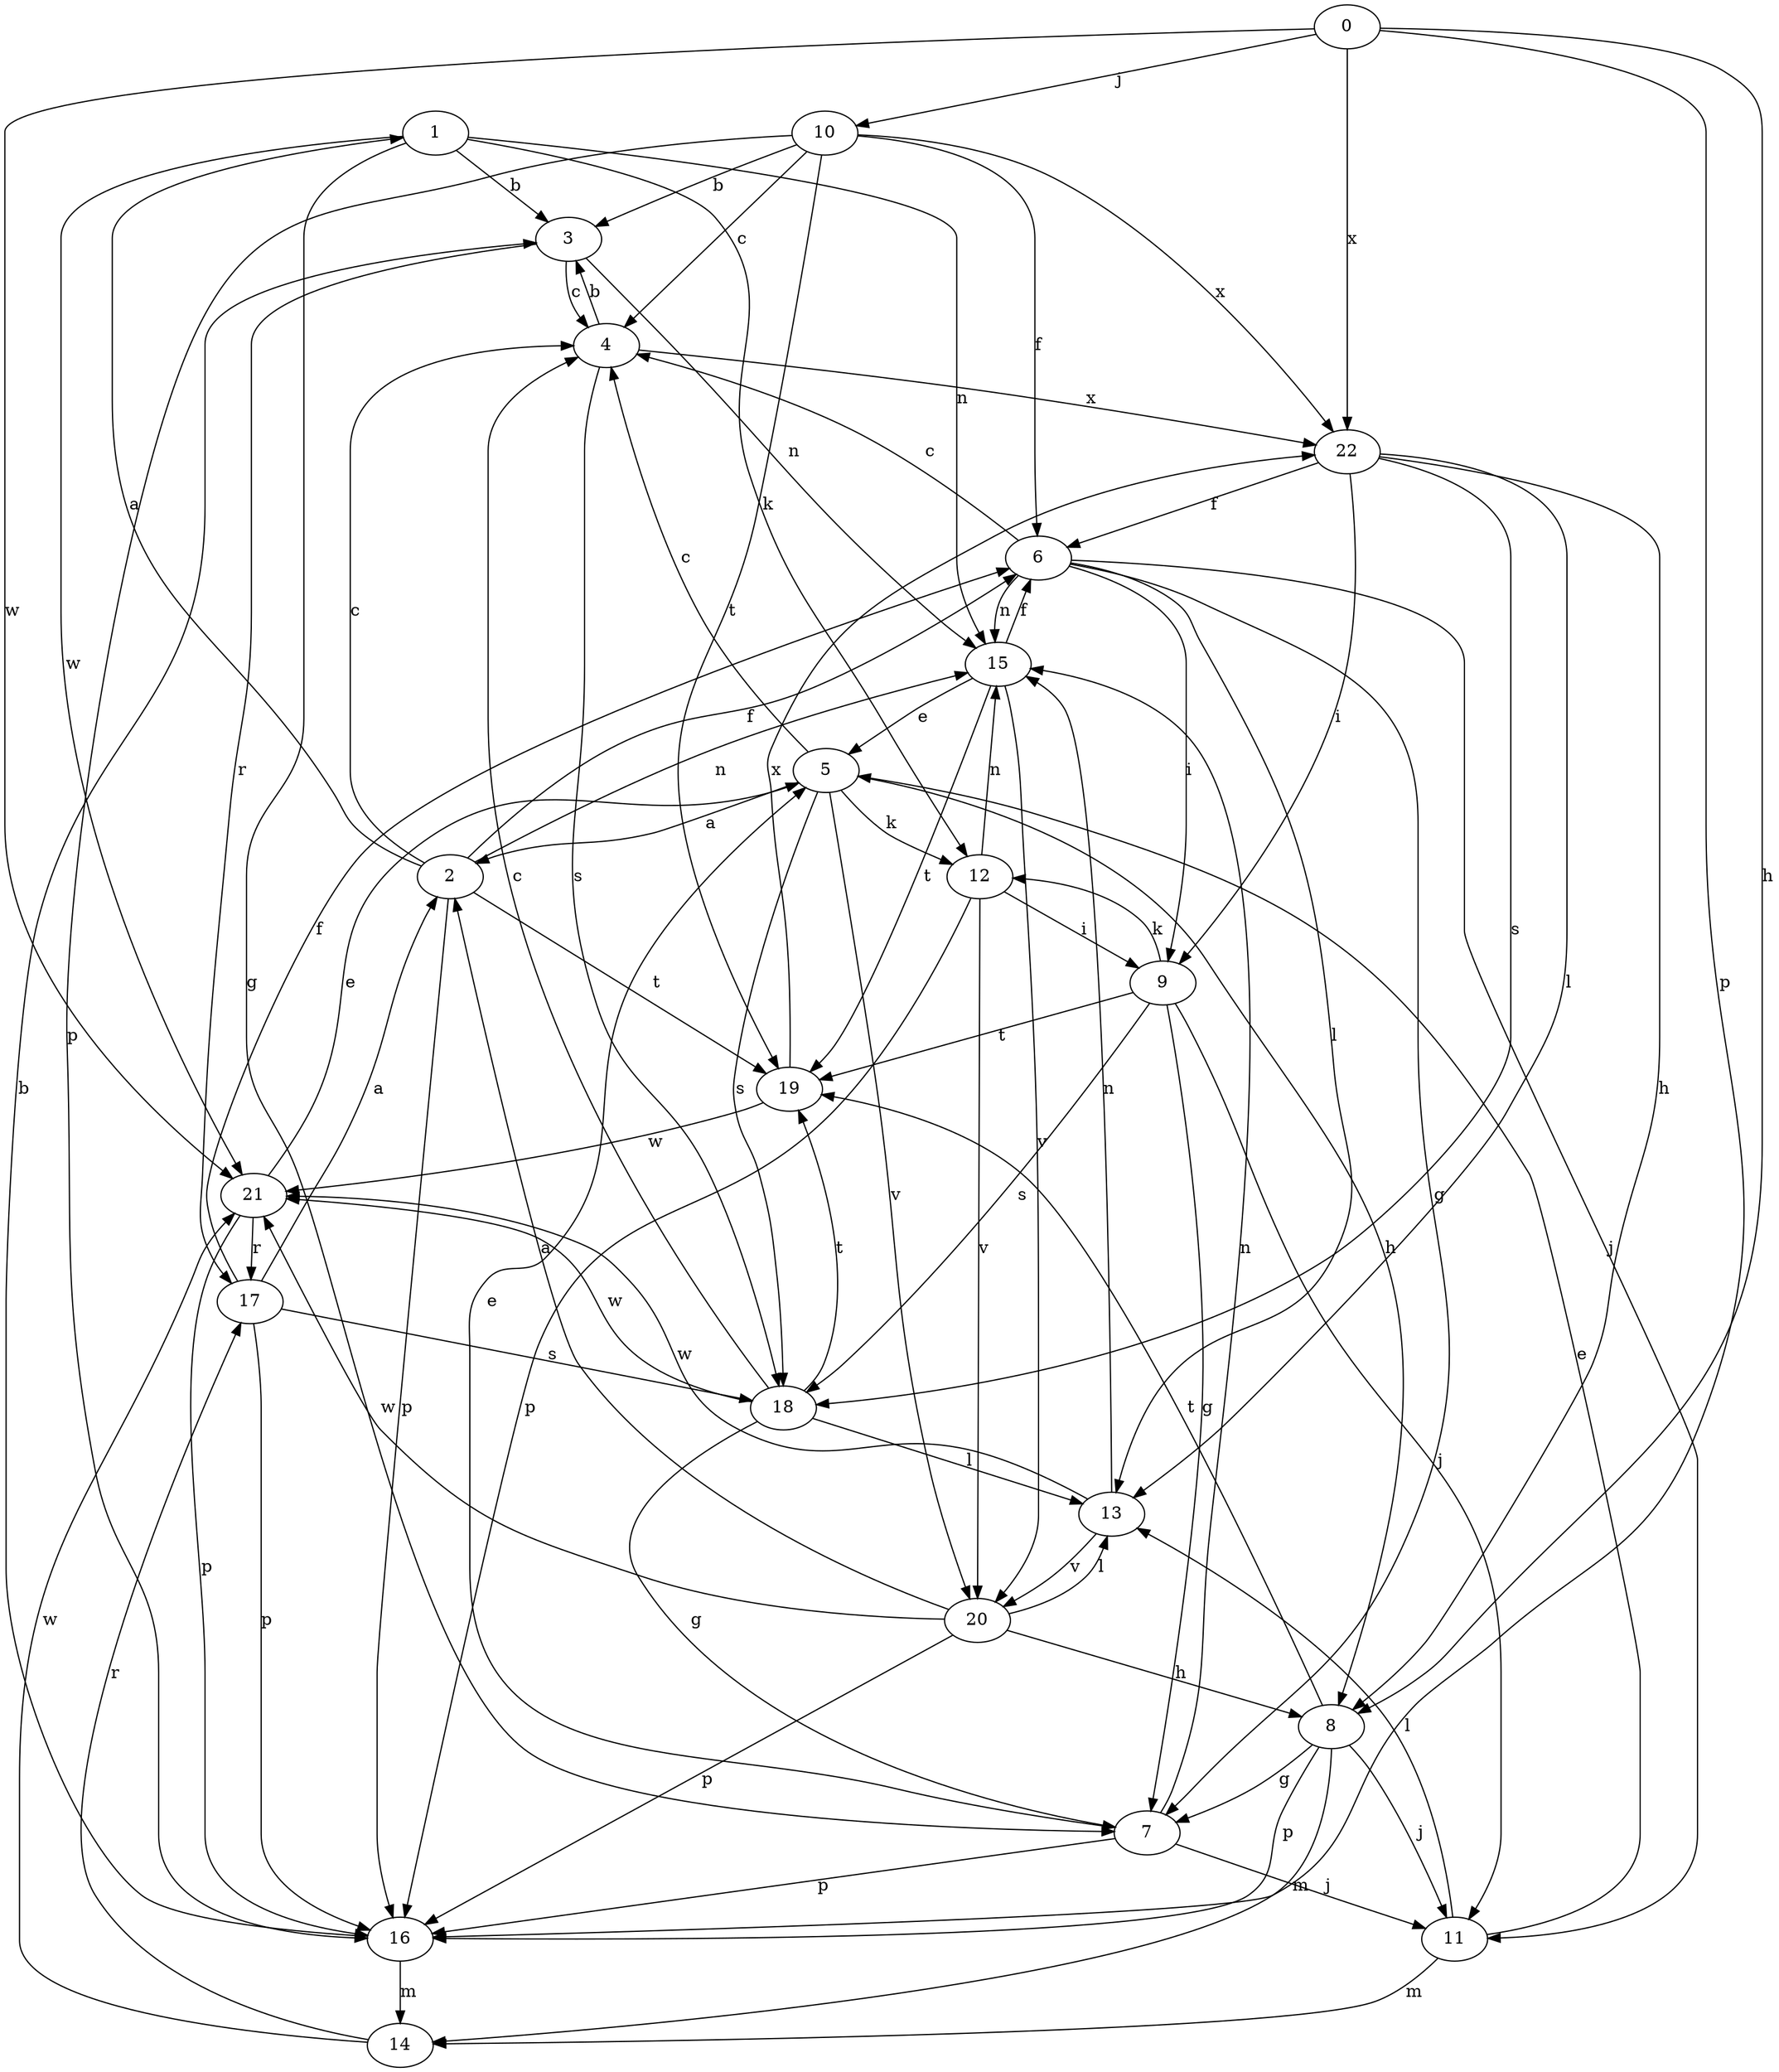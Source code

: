 strict digraph  {
1;
2;
3;
4;
5;
6;
7;
8;
9;
10;
11;
12;
13;
14;
0;
15;
16;
17;
18;
19;
20;
21;
22;
1 -> 3  [label=b];
1 -> 7  [label=g];
1 -> 12  [label=k];
1 -> 15  [label=n];
1 -> 21  [label=w];
2 -> 1  [label=a];
2 -> 4  [label=c];
2 -> 6  [label=f];
2 -> 15  [label=n];
2 -> 16  [label=p];
2 -> 19  [label=t];
3 -> 4  [label=c];
3 -> 15  [label=n];
3 -> 17  [label=r];
4 -> 3  [label=b];
4 -> 18  [label=s];
4 -> 22  [label=x];
5 -> 2  [label=a];
5 -> 4  [label=c];
5 -> 8  [label=h];
5 -> 12  [label=k];
5 -> 18  [label=s];
5 -> 20  [label=v];
6 -> 4  [label=c];
6 -> 7  [label=g];
6 -> 9  [label=i];
6 -> 11  [label=j];
6 -> 13  [label=l];
6 -> 15  [label=n];
7 -> 5  [label=e];
7 -> 11  [label=j];
7 -> 15  [label=n];
7 -> 16  [label=p];
8 -> 7  [label=g];
8 -> 11  [label=j];
8 -> 14  [label=m];
8 -> 16  [label=p];
8 -> 19  [label=t];
9 -> 7  [label=g];
9 -> 11  [label=j];
9 -> 12  [label=k];
9 -> 18  [label=s];
9 -> 19  [label=t];
10 -> 3  [label=b];
10 -> 4  [label=c];
10 -> 6  [label=f];
10 -> 16  [label=p];
10 -> 19  [label=t];
10 -> 22  [label=x];
11 -> 5  [label=e];
11 -> 13  [label=l];
11 -> 14  [label=m];
12 -> 9  [label=i];
12 -> 15  [label=n];
12 -> 16  [label=p];
12 -> 20  [label=v];
13 -> 15  [label=n];
13 -> 20  [label=v];
13 -> 21  [label=w];
14 -> 17  [label=r];
14 -> 21  [label=w];
0 -> 8  [label=h];
0 -> 10  [label=j];
0 -> 16  [label=p];
0 -> 21  [label=w];
0 -> 22  [label=x];
15 -> 5  [label=e];
15 -> 6  [label=f];
15 -> 19  [label=t];
15 -> 20  [label=v];
16 -> 3  [label=b];
16 -> 14  [label=m];
17 -> 2  [label=a];
17 -> 6  [label=f];
17 -> 16  [label=p];
17 -> 18  [label=s];
18 -> 4  [label=c];
18 -> 7  [label=g];
18 -> 13  [label=l];
18 -> 19  [label=t];
18 -> 21  [label=w];
19 -> 21  [label=w];
19 -> 22  [label=x];
20 -> 2  [label=a];
20 -> 8  [label=h];
20 -> 13  [label=l];
20 -> 16  [label=p];
20 -> 21  [label=w];
21 -> 5  [label=e];
21 -> 16  [label=p];
21 -> 17  [label=r];
22 -> 6  [label=f];
22 -> 8  [label=h];
22 -> 9  [label=i];
22 -> 13  [label=l];
22 -> 18  [label=s];
}
